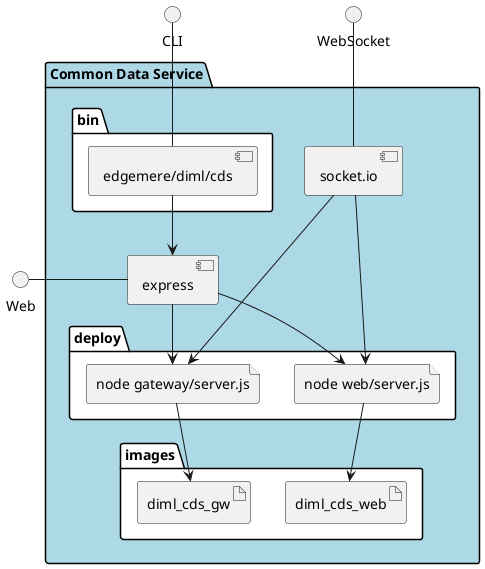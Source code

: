 @startuml
  interface CLI
  interface Web
  interface WebSocket
package "Common Data Service" #lightblue {
  component express as REST
  component socket.io as socket
  folder bin #ffffff {
    component "edgemere/diml/cds" as binName
  }
  binName --> REST

  folder deploy #ffffff {
  
    file "node web/server.js" as web_container
    REST --> web_container
    socket ---> web_container
  
    file "node gateway/server.js" as gateway_container
    REST --> gateway_container
    socket ---> gateway_container
  
  }
  folder images #ffffff {
  
      artifact diml_cds_web
      web_container --> diml_cds_web
    
      artifact diml_cds_gw
      gateway_container --> diml_cds_gw
    
  }
}
CLI -- binName
Web - REST
WebSocket -- socket

@enduml
